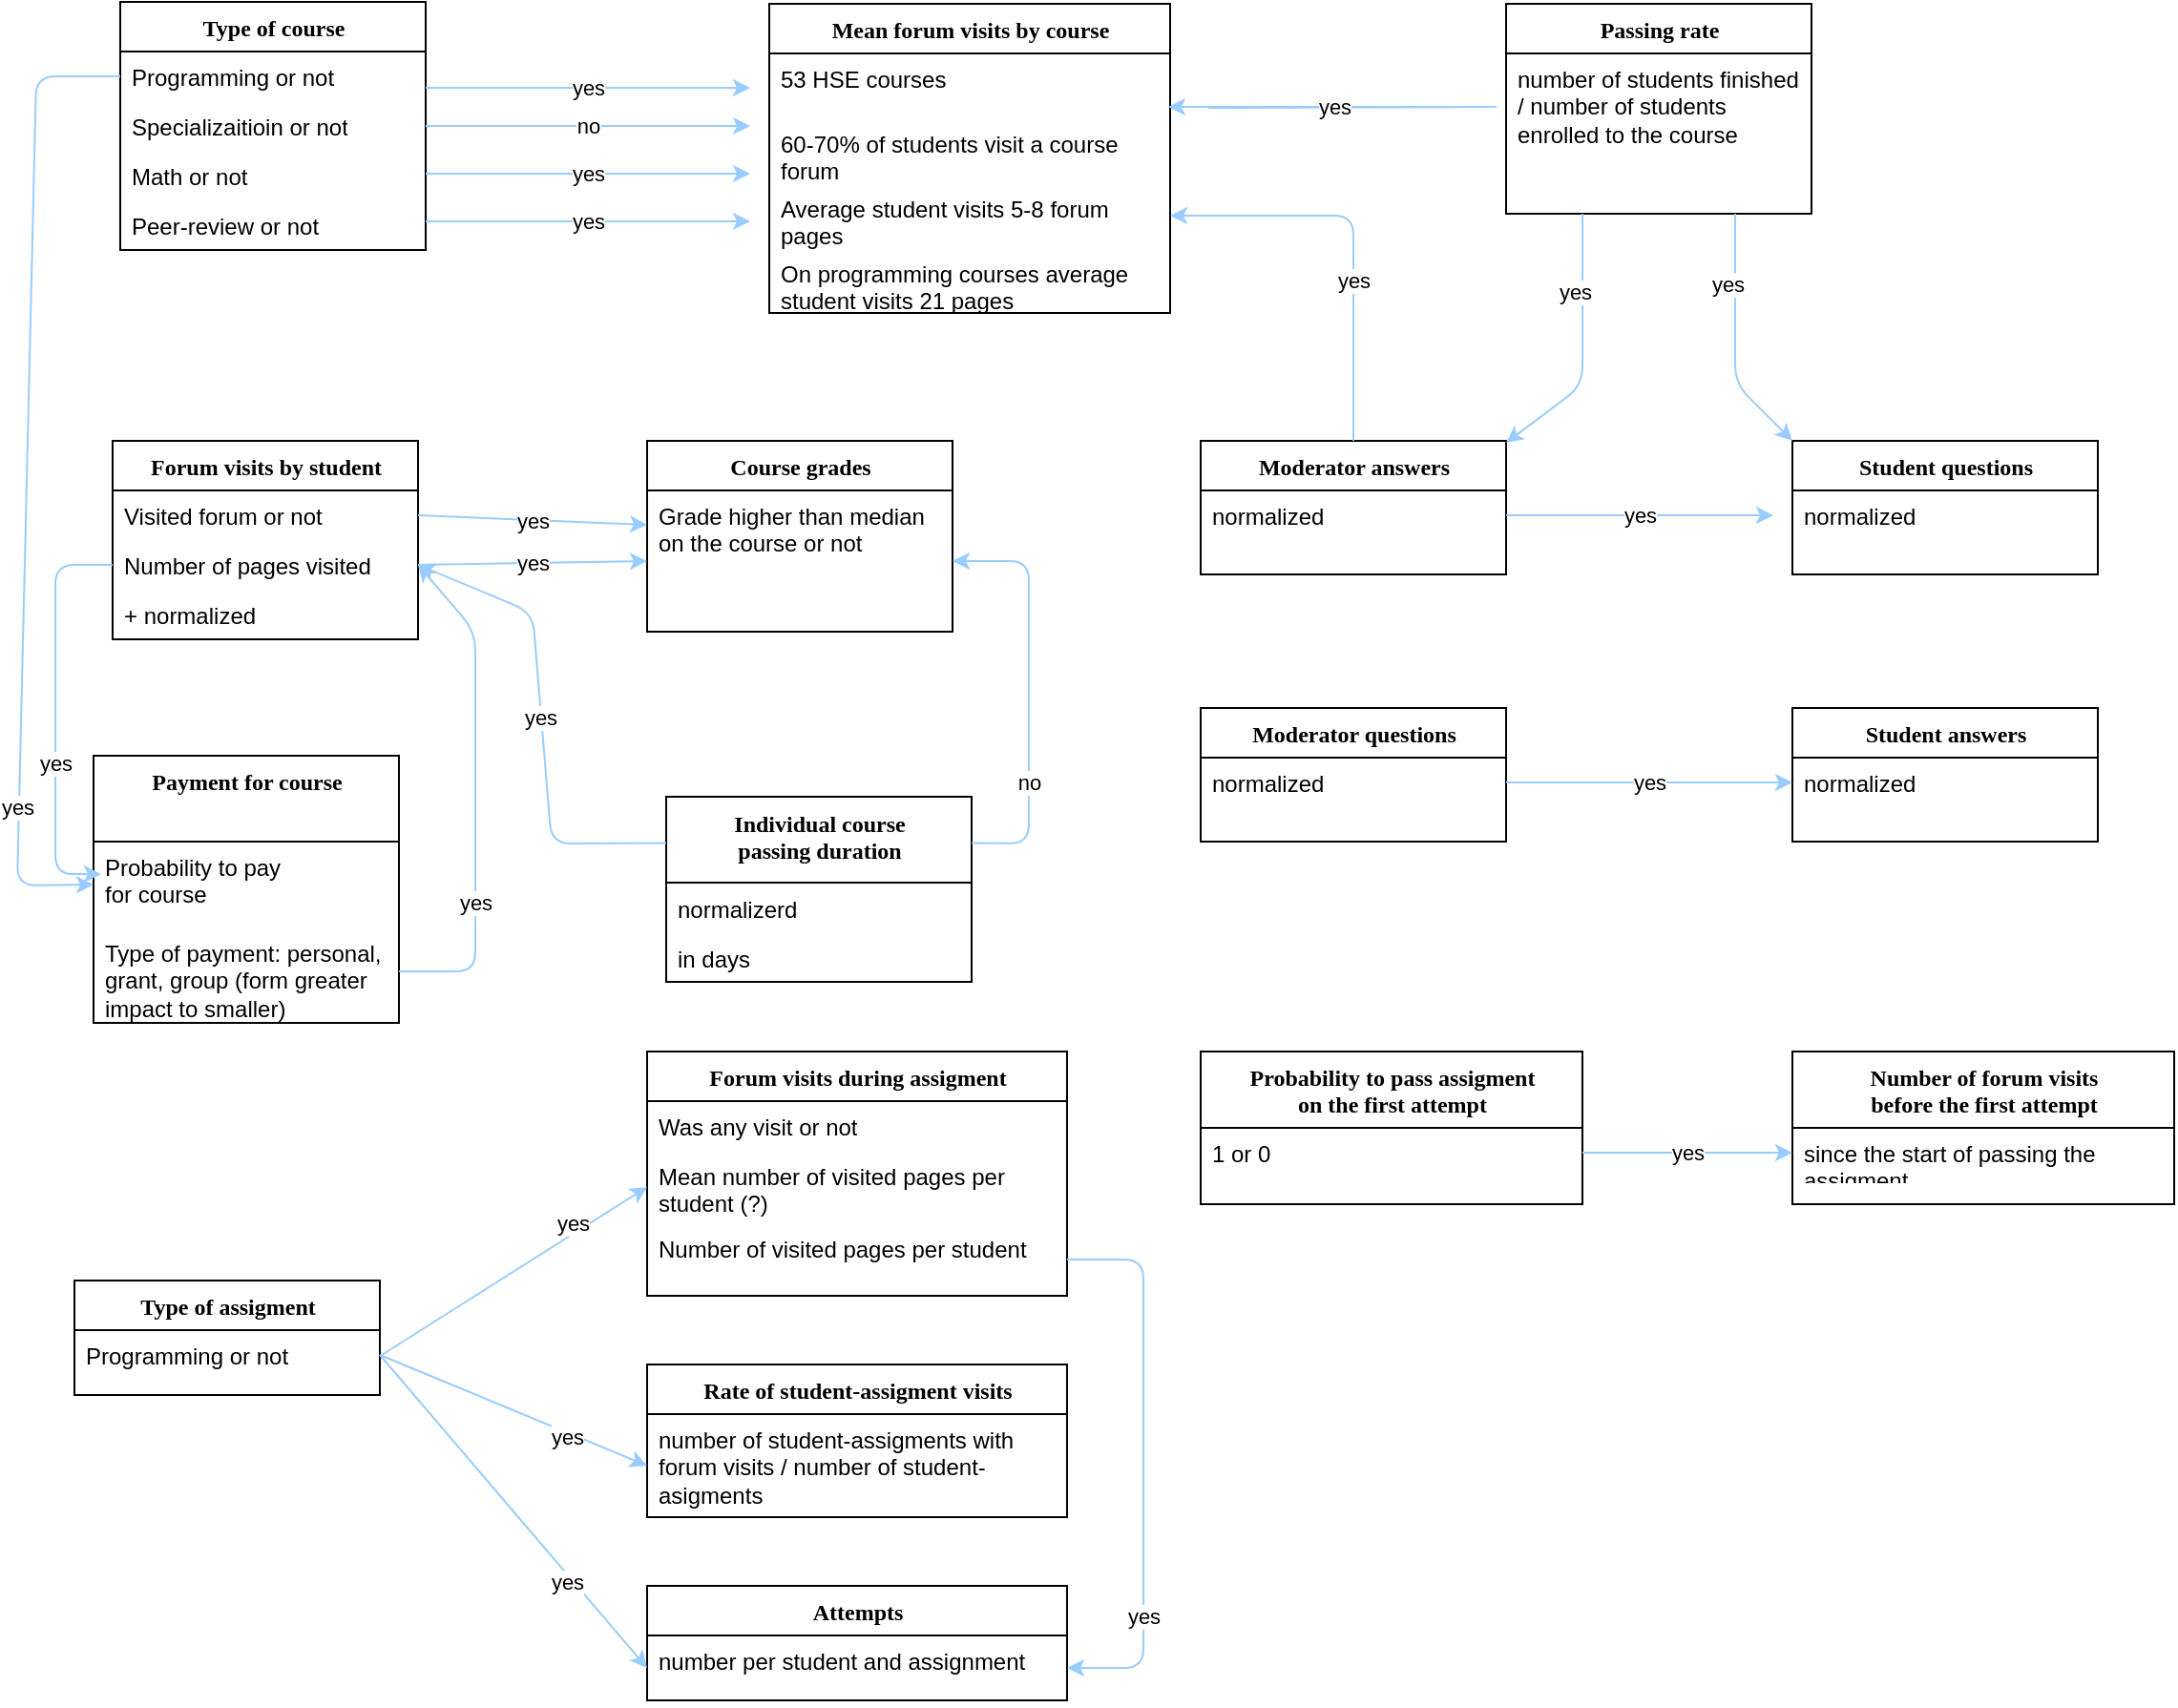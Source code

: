 <mxfile version="14.2.4" type="github">
  <diagram name="Page-1" id="9f46799a-70d6-7492-0946-bef42562c5a5">
    <mxGraphModel dx="1436" dy="722" grid="1" gridSize="10" guides="1" tooltips="1" connect="1" arrows="1" fold="1" page="1" pageScale="1" pageWidth="1100" pageHeight="850" background="#ffffff" math="0" shadow="0">
      <root>
        <mxCell id="0" />
        <mxCell id="1" parent="0" />
        <mxCell id="78961159f06e98e8-17" value="Type of course" style="swimlane;html=1;fontStyle=1;align=center;verticalAlign=top;childLayout=stackLayout;horizontal=1;startSize=26;horizontalStack=0;resizeParent=1;resizeLast=0;collapsible=1;marginBottom=0;swimlaneFillColor=#ffffff;rounded=0;shadow=0;comic=0;labelBackgroundColor=none;strokeWidth=1;fillColor=none;fontFamily=Verdana;fontSize=12" parent="1" vertex="1">
          <mxGeometry x="64" y="30" width="160" height="130" as="geometry" />
        </mxCell>
        <mxCell id="78961159f06e98e8-21" value="Programming or not" style="text;html=1;strokeColor=none;fillColor=none;align=left;verticalAlign=top;spacingLeft=4;spacingRight=4;whiteSpace=wrap;overflow=hidden;rotatable=0;points=[[0,0.5],[1,0.5]];portConstraint=eastwest;" parent="78961159f06e98e8-17" vertex="1">
          <mxGeometry y="26" width="160" height="26" as="geometry" />
        </mxCell>
        <mxCell id="78961159f06e98e8-23" value="Specializaitioin or not" style="text;html=1;strokeColor=none;fillColor=none;align=left;verticalAlign=top;spacingLeft=4;spacingRight=4;whiteSpace=wrap;overflow=hidden;rotatable=0;points=[[0,0.5],[1,0.5]];portConstraint=eastwest;" parent="78961159f06e98e8-17" vertex="1">
          <mxGeometry y="52" width="160" height="26" as="geometry" />
        </mxCell>
        <mxCell id="aLycQv6dGpjv4xVjG4Al-23" value="Math or not" style="text;html=1;strokeColor=none;fillColor=none;align=left;verticalAlign=top;spacingLeft=4;spacingRight=4;whiteSpace=wrap;overflow=hidden;rotatable=0;points=[[0,0.5],[1,0.5]];portConstraint=eastwest;" parent="78961159f06e98e8-17" vertex="1">
          <mxGeometry y="78" width="160" height="26" as="geometry" />
        </mxCell>
        <mxCell id="aLycQv6dGpjv4xVjG4Al-24" value="Peer-review or not" style="text;html=1;strokeColor=none;fillColor=none;align=left;verticalAlign=top;spacingLeft=4;spacingRight=4;whiteSpace=wrap;overflow=hidden;rotatable=0;points=[[0,0.5],[1,0.5]];portConstraint=eastwest;" parent="78961159f06e98e8-17" vertex="1">
          <mxGeometry y="104" width="160" height="26" as="geometry" />
        </mxCell>
        <mxCell id="78961159f06e98e8-30" value="Mean forum visits by course" style="swimlane;html=1;fontStyle=1;align=center;verticalAlign=top;childLayout=stackLayout;horizontal=1;startSize=26;horizontalStack=0;resizeParent=1;resizeLast=0;collapsible=1;marginBottom=0;swimlaneFillColor=#ffffff;rounded=0;shadow=0;comic=0;labelBackgroundColor=none;strokeWidth=1;fillColor=none;fontFamily=Verdana;fontSize=12" parent="1" vertex="1">
          <mxGeometry x="404" y="31" width="210" height="162" as="geometry" />
        </mxCell>
        <mxCell id="78961159f06e98e8-42" value="53 HSE courses" style="text;html=1;strokeColor=none;fillColor=none;align=left;verticalAlign=top;spacingLeft=4;spacingRight=4;whiteSpace=wrap;overflow=hidden;rotatable=0;points=[[0,0.5],[1,0.5]];portConstraint=eastwest;" parent="78961159f06e98e8-30" vertex="1">
          <mxGeometry y="26" width="210" height="34" as="geometry" />
        </mxCell>
        <mxCell id="aLycQv6dGpjv4xVjG4Al-15" value="60-70% of students visit a course forum" style="text;html=1;strokeColor=none;fillColor=none;align=left;verticalAlign=top;spacingLeft=4;spacingRight=4;whiteSpace=wrap;overflow=hidden;rotatable=0;points=[[0,0.5],[1,0.5]];portConstraint=eastwest;" parent="78961159f06e98e8-30" vertex="1">
          <mxGeometry y="60" width="210" height="34" as="geometry" />
        </mxCell>
        <mxCell id="aLycQv6dGpjv4xVjG4Al-16" value="Average student visits 5-8 forum pages" style="text;html=1;strokeColor=none;fillColor=none;align=left;verticalAlign=top;spacingLeft=4;spacingRight=4;whiteSpace=wrap;overflow=hidden;rotatable=0;points=[[0,0.5],[1,0.5]];portConstraint=eastwest;" parent="78961159f06e98e8-30" vertex="1">
          <mxGeometry y="94" width="210" height="34" as="geometry" />
        </mxCell>
        <mxCell id="aLycQv6dGpjv4xVjG4Al-17" value="On programming courses average student visits 21 pages" style="text;html=1;strokeColor=none;fillColor=none;align=left;verticalAlign=top;spacingLeft=4;spacingRight=4;whiteSpace=wrap;overflow=hidden;rotatable=0;points=[[0,0.5],[1,0.5]];portConstraint=eastwest;" parent="78961159f06e98e8-30" vertex="1">
          <mxGeometry y="128" width="210" height="34" as="geometry" />
        </mxCell>
        <mxCell id="78961159f06e98e8-43" value="Passing rate" style="swimlane;html=1;fontStyle=1;align=center;verticalAlign=top;childLayout=stackLayout;horizontal=1;startSize=26;horizontalStack=0;resizeParent=1;resizeLast=0;collapsible=1;marginBottom=0;swimlaneFillColor=#ffffff;rounded=0;shadow=0;comic=0;labelBackgroundColor=none;strokeWidth=1;fillColor=none;fontFamily=Verdana;fontSize=12" parent="1" vertex="1">
          <mxGeometry x="790" y="31" width="160" height="110" as="geometry" />
        </mxCell>
        <mxCell id="78961159f06e98e8-44" value="number of students finished / number of students enrolled to the course" style="text;html=1;strokeColor=none;fillColor=none;align=left;verticalAlign=top;spacingLeft=4;spacingRight=4;whiteSpace=wrap;overflow=hidden;rotatable=0;points=[[0,0.5],[1,0.5]];portConstraint=eastwest;" parent="78961159f06e98e8-43" vertex="1">
          <mxGeometry y="26" width="160" height="54" as="geometry" />
        </mxCell>
        <mxCell id="78961159f06e98e8-56" value="Forum visits by student" style="swimlane;html=1;fontStyle=1;align=center;verticalAlign=top;childLayout=stackLayout;horizontal=1;startSize=26;horizontalStack=0;resizeParent=1;resizeLast=0;collapsible=1;marginBottom=0;swimlaneFillColor=#ffffff;rounded=0;shadow=0;comic=0;labelBackgroundColor=none;strokeWidth=1;fillColor=none;fontFamily=Verdana;fontSize=12" parent="1" vertex="1">
          <mxGeometry x="60" y="260" width="160" height="104" as="geometry" />
        </mxCell>
        <mxCell id="78961159f06e98e8-57" value="Visited forum or not" style="text;html=1;strokeColor=none;fillColor=none;align=left;verticalAlign=top;spacingLeft=4;spacingRight=4;whiteSpace=wrap;overflow=hidden;rotatable=0;points=[[0,0.5],[1,0.5]];portConstraint=eastwest;" parent="78961159f06e98e8-56" vertex="1">
          <mxGeometry y="26" width="160" height="26" as="geometry" />
        </mxCell>
        <mxCell id="78961159f06e98e8-58" value="Number of pages visited" style="text;html=1;strokeColor=none;fillColor=none;align=left;verticalAlign=top;spacingLeft=4;spacingRight=4;whiteSpace=wrap;overflow=hidden;rotatable=0;points=[[0,0.5],[1,0.5]];portConstraint=eastwest;" parent="78961159f06e98e8-56" vertex="1">
          <mxGeometry y="52" width="160" height="26" as="geometry" />
        </mxCell>
        <mxCell id="UFu44BDGkwiWeATgF32q-23" value="+ normalized" style="text;html=1;strokeColor=none;fillColor=none;align=left;verticalAlign=top;spacingLeft=4;spacingRight=4;whiteSpace=wrap;overflow=hidden;rotatable=0;points=[[0,0.5],[1,0.5]];portConstraint=eastwest;" vertex="1" parent="78961159f06e98e8-56">
          <mxGeometry y="78" width="160" height="26" as="geometry" />
        </mxCell>
        <mxCell id="78961159f06e98e8-69" value="Course grades" style="swimlane;html=1;fontStyle=1;align=center;verticalAlign=top;childLayout=stackLayout;horizontal=1;startSize=26;horizontalStack=0;resizeParent=1;resizeLast=0;collapsible=1;marginBottom=0;swimlaneFillColor=#ffffff;rounded=0;shadow=0;comic=0;labelBackgroundColor=none;strokeWidth=1;fillColor=none;fontFamily=Verdana;fontSize=12;direction=east;" parent="1" vertex="1">
          <mxGeometry x="340" y="260" width="160" height="100" as="geometry" />
        </mxCell>
        <mxCell id="78961159f06e98e8-71" value="Grade higher than median on the course or not" style="text;html=1;strokeColor=none;fillColor=none;align=left;verticalAlign=top;spacingLeft=4;spacingRight=4;whiteSpace=wrap;overflow=hidden;rotatable=0;points=[[0,0.5],[1,0.5]];portConstraint=eastwest;" parent="78961159f06e98e8-69" vertex="1">
          <mxGeometry y="26" width="160" height="74" as="geometry" />
        </mxCell>
        <mxCell id="78961159f06e98e8-82" value="&lt;div&gt;Number of forum visits &lt;br&gt;&lt;/div&gt;&lt;div&gt;before the first attempt&lt;br&gt;&lt;/div&gt;" style="swimlane;html=1;fontStyle=1;align=center;verticalAlign=top;childLayout=stackLayout;horizontal=1;startSize=40;horizontalStack=0;resizeParent=1;resizeLast=0;collapsible=1;marginBottom=0;swimlaneFillColor=#ffffff;rounded=0;shadow=0;comic=0;labelBackgroundColor=none;strokeWidth=1;fillColor=none;fontFamily=Verdana;fontSize=12" parent="1" vertex="1">
          <mxGeometry x="940" y="580" width="200" height="80" as="geometry" />
        </mxCell>
        <mxCell id="78961159f06e98e8-89" value="since the start of passing the assigment" style="text;html=1;strokeColor=none;fillColor=none;align=left;verticalAlign=top;spacingLeft=4;spacingRight=4;whiteSpace=wrap;overflow=hidden;rotatable=0;points=[[0,0.5],[1,0.5]];portConstraint=eastwest;" parent="78961159f06e98e8-82" vertex="1">
          <mxGeometry y="40" width="200" height="26" as="geometry" />
        </mxCell>
        <mxCell id="78961159f06e98e8-95" value="Moderator questions" style="swimlane;html=1;fontStyle=1;align=center;verticalAlign=top;childLayout=stackLayout;horizontal=1;startSize=26;horizontalStack=0;resizeParent=1;resizeLast=0;collapsible=1;marginBottom=0;swimlaneFillColor=#ffffff;rounded=0;shadow=0;comic=0;labelBackgroundColor=none;strokeWidth=1;fillColor=none;fontFamily=Verdana;fontSize=12" parent="1" vertex="1">
          <mxGeometry x="630" y="400" width="160" height="70" as="geometry" />
        </mxCell>
        <mxCell id="78961159f06e98e8-96" value="normalized" style="text;html=1;strokeColor=none;fillColor=none;align=left;verticalAlign=top;spacingLeft=4;spacingRight=4;whiteSpace=wrap;overflow=hidden;rotatable=0;points=[[0,0.5],[1,0.5]];portConstraint=eastwest;" parent="78961159f06e98e8-95" vertex="1">
          <mxGeometry y="26" width="160" height="26" as="geometry" />
        </mxCell>
        <mxCell id="78961159f06e98e8-108" value="Moderator answers" style="swimlane;html=1;fontStyle=1;align=center;verticalAlign=top;childLayout=stackLayout;horizontal=1;startSize=26;horizontalStack=0;resizeParent=1;resizeLast=0;collapsible=1;marginBottom=0;swimlaneFillColor=#ffffff;rounded=0;shadow=0;comic=0;labelBackgroundColor=none;strokeWidth=1;fillColor=none;fontFamily=Verdana;fontSize=12" parent="1" vertex="1">
          <mxGeometry x="630" y="260" width="160" height="70" as="geometry" />
        </mxCell>
        <mxCell id="78961159f06e98e8-109" value="normalized" style="text;html=1;strokeColor=none;fillColor=none;align=left;verticalAlign=top;spacingLeft=4;spacingRight=4;whiteSpace=wrap;overflow=hidden;rotatable=0;points=[[0,0.5],[1,0.5]];portConstraint=eastwest;" parent="78961159f06e98e8-108" vertex="1">
          <mxGeometry y="26" width="160" height="26" as="geometry" />
        </mxCell>
        <mxCell id="aLycQv6dGpjv4xVjG4Al-8" value="" style="endArrow=classic;html=1;strokeColor=#99CCFF;fillColor=#E6D0DE;" parent="1" edge="1">
          <mxGeometry relative="1" as="geometry">
            <mxPoint x="224" y="75" as="sourcePoint" />
            <mxPoint x="394" y="75" as="targetPoint" />
            <Array as="points">
              <mxPoint x="314" y="75" />
            </Array>
          </mxGeometry>
        </mxCell>
        <mxCell id="aLycQv6dGpjv4xVjG4Al-9" value="yes" style="edgeLabel;resizable=0;html=1;align=center;verticalAlign=middle;" parent="aLycQv6dGpjv4xVjG4Al-8" connectable="0" vertex="1">
          <mxGeometry relative="1" as="geometry" />
        </mxCell>
        <mxCell id="aLycQv6dGpjv4xVjG4Al-11" value="" style="endArrow=classic;html=1;strokeColor=#99CCFF;fillColor=#E6D0DE;" parent="1" edge="1">
          <mxGeometry relative="1" as="geometry">
            <mxPoint x="224" y="95" as="sourcePoint" />
            <mxPoint x="394" y="95" as="targetPoint" />
            <Array as="points">
              <mxPoint x="314" y="95" />
            </Array>
          </mxGeometry>
        </mxCell>
        <mxCell id="aLycQv6dGpjv4xVjG4Al-12" value="no" style="edgeLabel;resizable=0;html=1;align=center;verticalAlign=middle;" parent="aLycQv6dGpjv4xVjG4Al-11" connectable="0" vertex="1">
          <mxGeometry relative="1" as="geometry" />
        </mxCell>
        <mxCell id="aLycQv6dGpjv4xVjG4Al-19" value="" style="endArrow=classic;html=1;strokeColor=#99CCFF;fillColor=#E6D0DE;exitX=1;exitY=0.5;exitDx=0;exitDy=0;entryX=0;entryY=0.5;entryDx=0;entryDy=0;" parent="1" edge="1" target="78961159f06e98e8-71" source="78961159f06e98e8-58">
          <mxGeometry relative="1" as="geometry">
            <mxPoint x="230" y="330" as="sourcePoint" />
            <mxPoint x="330" y="330" as="targetPoint" />
            <Array as="points" />
          </mxGeometry>
        </mxCell>
        <mxCell id="aLycQv6dGpjv4xVjG4Al-20" value="yes" style="edgeLabel;resizable=0;html=1;align=center;verticalAlign=middle;" parent="aLycQv6dGpjv4xVjG4Al-19" connectable="0" vertex="1">
          <mxGeometry relative="1" as="geometry" />
        </mxCell>
        <mxCell id="aLycQv6dGpjv4xVjG4Al-21" value="" style="endArrow=classic;html=1;strokeColor=#99CCFF;fillColor=#E6D0DE;exitX=1;exitY=0.5;exitDx=0;exitDy=0;entryX=0;entryY=0.243;entryDx=0;entryDy=0;entryPerimeter=0;" parent="1" edge="1" target="78961159f06e98e8-71" source="78961159f06e98e8-57">
          <mxGeometry relative="1" as="geometry">
            <mxPoint x="230" y="303.5" as="sourcePoint" />
            <mxPoint x="330" y="304" as="targetPoint" />
            <Array as="points" />
          </mxGeometry>
        </mxCell>
        <mxCell id="aLycQv6dGpjv4xVjG4Al-22" value="yes" style="edgeLabel;resizable=0;html=1;align=center;verticalAlign=middle;" parent="aLycQv6dGpjv4xVjG4Al-21" connectable="0" vertex="1">
          <mxGeometry relative="1" as="geometry" />
        </mxCell>
        <mxCell id="aLycQv6dGpjv4xVjG4Al-25" value="" style="endArrow=classic;html=1;strokeColor=#99CCFF;fillColor=#E6D0DE;" parent="1" edge="1">
          <mxGeometry relative="1" as="geometry">
            <mxPoint x="224" y="120" as="sourcePoint" />
            <mxPoint x="394" y="120" as="targetPoint" />
            <Array as="points">
              <mxPoint x="314" y="120" />
            </Array>
          </mxGeometry>
        </mxCell>
        <mxCell id="aLycQv6dGpjv4xVjG4Al-26" value="yes" style="edgeLabel;resizable=0;html=1;align=center;verticalAlign=middle;" parent="aLycQv6dGpjv4xVjG4Al-25" connectable="0" vertex="1">
          <mxGeometry relative="1" as="geometry" />
        </mxCell>
        <mxCell id="aLycQv6dGpjv4xVjG4Al-27" value="" style="endArrow=classic;html=1;strokeColor=#99CCFF;fillColor=#E6D0DE;" parent="1" edge="1">
          <mxGeometry relative="1" as="geometry">
            <mxPoint x="224" y="145" as="sourcePoint" />
            <mxPoint x="394" y="145" as="targetPoint" />
            <Array as="points">
              <mxPoint x="314" y="145" />
            </Array>
          </mxGeometry>
        </mxCell>
        <mxCell id="aLycQv6dGpjv4xVjG4Al-28" value="yes" style="edgeLabel;resizable=0;html=1;align=center;verticalAlign=middle;" parent="aLycQv6dGpjv4xVjG4Al-27" connectable="0" vertex="1">
          <mxGeometry relative="1" as="geometry" />
        </mxCell>
        <mxCell id="UFu44BDGkwiWeATgF32q-1" value="" style="endArrow=classic;html=1;strokeColor=#99CCFF;fillColor=#E6D0DE;entryX=0.995;entryY=0.824;entryDx=0;entryDy=0;entryPerimeter=0;" edge="1" parent="1" target="78961159f06e98e8-42">
          <mxGeometry relative="1" as="geometry">
            <mxPoint x="634" y="85.5" as="sourcePoint" />
            <mxPoint x="634" y="86" as="targetPoint" />
            <Array as="points">
              <mxPoint x="790" y="85" />
            </Array>
          </mxGeometry>
        </mxCell>
        <mxCell id="UFu44BDGkwiWeATgF32q-2" value="yes" style="edgeLabel;resizable=0;html=1;align=center;verticalAlign=middle;" connectable="0" vertex="1" parent="UFu44BDGkwiWeATgF32q-1">
          <mxGeometry relative="1" as="geometry">
            <mxPoint x="-80" as="offset" />
          </mxGeometry>
        </mxCell>
        <mxCell id="UFu44BDGkwiWeATgF32q-4" value="Student answers" style="swimlane;html=1;fontStyle=1;align=center;verticalAlign=top;childLayout=stackLayout;horizontal=1;startSize=26;horizontalStack=0;resizeParent=1;resizeLast=0;collapsible=1;marginBottom=0;swimlaneFillColor=#ffffff;rounded=0;shadow=0;comic=0;labelBackgroundColor=none;strokeWidth=1;fillColor=none;fontFamily=Verdana;fontSize=12" vertex="1" parent="1">
          <mxGeometry x="940" y="400" width="160" height="70" as="geometry" />
        </mxCell>
        <mxCell id="UFu44BDGkwiWeATgF32q-5" value="normalized" style="text;html=1;strokeColor=none;fillColor=none;align=left;verticalAlign=top;spacingLeft=4;spacingRight=4;whiteSpace=wrap;overflow=hidden;rotatable=0;points=[[0,0.5],[1,0.5]];portConstraint=eastwest;" vertex="1" parent="UFu44BDGkwiWeATgF32q-4">
          <mxGeometry y="26" width="160" height="26" as="geometry" />
        </mxCell>
        <mxCell id="UFu44BDGkwiWeATgF32q-6" value="Student questions" style="swimlane;html=1;fontStyle=1;align=center;verticalAlign=top;childLayout=stackLayout;horizontal=1;startSize=26;horizontalStack=0;resizeParent=1;resizeLast=0;collapsible=1;marginBottom=0;swimlaneFillColor=#ffffff;rounded=0;shadow=0;comic=0;labelBackgroundColor=none;strokeWidth=1;fillColor=none;fontFamily=Verdana;fontSize=12" vertex="1" parent="1">
          <mxGeometry x="940" y="260" width="160" height="70" as="geometry" />
        </mxCell>
        <mxCell id="UFu44BDGkwiWeATgF32q-7" value="normalized" style="text;html=1;strokeColor=none;fillColor=none;align=left;verticalAlign=top;spacingLeft=4;spacingRight=4;whiteSpace=wrap;overflow=hidden;rotatable=0;points=[[0,0.5],[1,0.5]];portConstraint=eastwest;" vertex="1" parent="UFu44BDGkwiWeATgF32q-6">
          <mxGeometry y="26" width="160" height="26" as="geometry" />
        </mxCell>
        <mxCell id="UFu44BDGkwiWeATgF32q-9" value="" style="endArrow=classic;html=1;strokeColor=#99CCFF;fillColor=#E6D0DE;exitX=0.5;exitY=0;exitDx=0;exitDy=0;entryX=1;entryY=0.5;entryDx=0;entryDy=0;" edge="1" parent="1" source="78961159f06e98e8-108" target="aLycQv6dGpjv4xVjG4Al-16">
          <mxGeometry relative="1" as="geometry">
            <mxPoint x="680" y="120" as="sourcePoint" />
            <mxPoint x="630" y="140" as="targetPoint" />
            <Array as="points">
              <mxPoint x="710" y="142" />
            </Array>
          </mxGeometry>
        </mxCell>
        <mxCell id="UFu44BDGkwiWeATgF32q-10" value="yes" style="edgeLabel;resizable=0;html=1;align=center;verticalAlign=middle;" connectable="0" vertex="1" parent="UFu44BDGkwiWeATgF32q-9">
          <mxGeometry relative="1" as="geometry">
            <mxPoint y="23" as="offset" />
          </mxGeometry>
        </mxCell>
        <mxCell id="UFu44BDGkwiWeATgF32q-15" value="" style="endArrow=classic;html=1;strokeColor=#99CCFF;fillColor=#E6D0DE;exitX=1;exitY=0.5;exitDx=0;exitDy=0;" edge="1" parent="1" source="78961159f06e98e8-109">
          <mxGeometry relative="1" as="geometry">
            <mxPoint x="800" y="303.5" as="sourcePoint" />
            <mxPoint x="930" y="299" as="targetPoint" />
            <Array as="points" />
          </mxGeometry>
        </mxCell>
        <mxCell id="UFu44BDGkwiWeATgF32q-16" value="yes" style="edgeLabel;resizable=0;html=1;align=center;verticalAlign=middle;" connectable="0" vertex="1" parent="UFu44BDGkwiWeATgF32q-15">
          <mxGeometry relative="1" as="geometry" />
        </mxCell>
        <mxCell id="UFu44BDGkwiWeATgF32q-17" value="" style="endArrow=classic;html=1;strokeColor=#99CCFF;fillColor=#E6D0DE;exitX=1;exitY=0.5;exitDx=0;exitDy=0;entryX=0;entryY=0.5;entryDx=0;entryDy=0;" edge="1" parent="1" source="78961159f06e98e8-96" target="UFu44BDGkwiWeATgF32q-5">
          <mxGeometry relative="1" as="geometry">
            <mxPoint x="800" y="440" as="sourcePoint" />
            <mxPoint x="930" y="440" as="targetPoint" />
            <Array as="points" />
          </mxGeometry>
        </mxCell>
        <mxCell id="UFu44BDGkwiWeATgF32q-18" value="yes" style="edgeLabel;resizable=0;html=1;align=center;verticalAlign=middle;" connectable="0" vertex="1" parent="UFu44BDGkwiWeATgF32q-17">
          <mxGeometry relative="1" as="geometry" />
        </mxCell>
        <mxCell id="UFu44BDGkwiWeATgF32q-19" value="" style="endArrow=classic;html=1;strokeColor=#99CCFF;fillColor=#E6D0DE;exitX=0.25;exitY=1;exitDx=0;exitDy=0;" edge="1" parent="1" source="78961159f06e98e8-43">
          <mxGeometry relative="1" as="geometry">
            <mxPoint x="854.62" y="141" as="sourcePoint" />
            <mxPoint x="790.005" y="261" as="targetPoint" />
            <Array as="points">
              <mxPoint x="830" y="231" />
            </Array>
          </mxGeometry>
        </mxCell>
        <mxCell id="UFu44BDGkwiWeATgF32q-20" value="yes" style="edgeLabel;resizable=0;html=1;align=center;verticalAlign=middle;" connectable="0" vertex="1" parent="UFu44BDGkwiWeATgF32q-19">
          <mxGeometry relative="1" as="geometry">
            <mxPoint x="-4.62" y="-29" as="offset" />
          </mxGeometry>
        </mxCell>
        <mxCell id="UFu44BDGkwiWeATgF32q-21" value="" style="endArrow=classic;html=1;strokeColor=#99CCFF;fillColor=#E6D0DE;entryX=0;entryY=0;entryDx=0;entryDy=0;exitX=0.75;exitY=1;exitDx=0;exitDy=0;" edge="1" parent="1" source="78961159f06e98e8-43" target="UFu44BDGkwiWeATgF32q-6">
          <mxGeometry relative="1" as="geometry">
            <mxPoint x="905" y="190" as="sourcePoint" />
            <mxPoint x="840.005" y="261" as="targetPoint" />
            <Array as="points">
              <mxPoint x="910" y="230" />
            </Array>
          </mxGeometry>
        </mxCell>
        <mxCell id="UFu44BDGkwiWeATgF32q-22" value="yes" style="edgeLabel;resizable=0;html=1;align=center;verticalAlign=middle;" connectable="0" vertex="1" parent="UFu44BDGkwiWeATgF32q-21">
          <mxGeometry relative="1" as="geometry">
            <mxPoint x="-4.62" y="-29" as="offset" />
          </mxGeometry>
        </mxCell>
        <mxCell id="UFu44BDGkwiWeATgF32q-24" value="&lt;div&gt;Individual course &lt;br&gt;&lt;/div&gt;&lt;div&gt;passing duration&lt;/div&gt;" style="swimlane;html=1;fontStyle=1;align=center;verticalAlign=top;childLayout=stackLayout;horizontal=1;startSize=45;horizontalStack=0;resizeParent=1;resizeLast=0;collapsible=1;marginBottom=0;swimlaneFillColor=#ffffff;rounded=0;shadow=0;comic=0;labelBackgroundColor=none;strokeWidth=1;fillColor=none;fontFamily=Verdana;fontSize=12" vertex="1" parent="1">
          <mxGeometry x="350" y="446.5" width="160" height="97" as="geometry" />
        </mxCell>
        <mxCell id="UFu44BDGkwiWeATgF32q-25" value="normalizerd" style="text;html=1;strokeColor=none;fillColor=none;align=left;verticalAlign=top;spacingLeft=4;spacingRight=4;whiteSpace=wrap;overflow=hidden;rotatable=0;points=[[0,0.5],[1,0.5]];portConstraint=eastwest;" vertex="1" parent="UFu44BDGkwiWeATgF32q-24">
          <mxGeometry y="45" width="160" height="26" as="geometry" />
        </mxCell>
        <mxCell id="UFu44BDGkwiWeATgF32q-26" value="in days" style="text;html=1;strokeColor=none;fillColor=none;align=left;verticalAlign=top;spacingLeft=4;spacingRight=4;whiteSpace=wrap;overflow=hidden;rotatable=0;points=[[0,0.5],[1,0.5]];portConstraint=eastwest;" vertex="1" parent="UFu44BDGkwiWeATgF32q-24">
          <mxGeometry y="71" width="160" height="26" as="geometry" />
        </mxCell>
        <mxCell id="UFu44BDGkwiWeATgF32q-28" value="" style="endArrow=classic;html=1;strokeColor=#99CCFF;fillColor=#E6D0DE;exitX=0;exitY=0.25;exitDx=0;exitDy=0;entryX=1;entryY=0.5;entryDx=0;entryDy=0;" edge="1" parent="1" source="UFu44BDGkwiWeATgF32q-24" target="78961159f06e98e8-58">
          <mxGeometry relative="1" as="geometry">
            <mxPoint x="60" y="458" as="sourcePoint" />
            <mxPoint x="280" y="350" as="targetPoint" />
            <Array as="points">
              <mxPoint x="290" y="471" />
              <mxPoint x="280" y="350" />
            </Array>
          </mxGeometry>
        </mxCell>
        <mxCell id="UFu44BDGkwiWeATgF32q-29" value="yes" style="edgeLabel;resizable=0;html=1;align=center;verticalAlign=middle;" connectable="0" vertex="1" parent="UFu44BDGkwiWeATgF32q-28">
          <mxGeometry relative="1" as="geometry">
            <mxPoint x="-1.0" y="-3" as="offset" />
          </mxGeometry>
        </mxCell>
        <mxCell id="UFu44BDGkwiWeATgF32q-31" value="" style="endArrow=classic;html=1;strokeColor=#99CCFF;fillColor=#E6D0DE;exitX=1;exitY=0.25;exitDx=0;exitDy=0;entryX=1;entryY=0.5;entryDx=0;entryDy=0;" edge="1" parent="1" source="UFu44BDGkwiWeATgF32q-24" target="78961159f06e98e8-71">
          <mxGeometry relative="1" as="geometry">
            <mxPoint x="340" y="475" as="sourcePoint" />
            <mxPoint x="340" y="375" as="targetPoint" />
            <Array as="points">
              <mxPoint x="540" y="471" />
              <mxPoint x="540" y="323" />
            </Array>
          </mxGeometry>
        </mxCell>
        <mxCell id="UFu44BDGkwiWeATgF32q-32" value="no" style="edgeLabel;resizable=0;html=1;align=center;verticalAlign=middle;" connectable="0" vertex="1" parent="UFu44BDGkwiWeATgF32q-31">
          <mxGeometry relative="1" as="geometry">
            <mxPoint y="47" as="offset" />
          </mxGeometry>
        </mxCell>
        <mxCell id="UFu44BDGkwiWeATgF32q-33" value="Type of assigment" style="swimlane;html=1;fontStyle=1;align=center;verticalAlign=top;childLayout=stackLayout;horizontal=1;startSize=26;horizontalStack=0;resizeParent=1;resizeLast=0;collapsible=1;marginBottom=0;swimlaneFillColor=#ffffff;rounded=0;shadow=0;comic=0;labelBackgroundColor=none;strokeWidth=1;fillColor=none;fontFamily=Verdana;fontSize=12" vertex="1" parent="1">
          <mxGeometry x="40" y="700" width="160" height="60" as="geometry" />
        </mxCell>
        <mxCell id="UFu44BDGkwiWeATgF32q-34" value="Programming or not" style="text;html=1;strokeColor=none;fillColor=none;align=left;verticalAlign=top;spacingLeft=4;spacingRight=4;whiteSpace=wrap;overflow=hidden;rotatable=0;points=[[0,0.5],[1,0.5]];portConstraint=eastwest;" vertex="1" parent="UFu44BDGkwiWeATgF32q-33">
          <mxGeometry y="26" width="160" height="26" as="geometry" />
        </mxCell>
        <mxCell id="UFu44BDGkwiWeATgF32q-38" value="Forum visits during assigment" style="swimlane;html=1;fontStyle=1;align=center;verticalAlign=top;childLayout=stackLayout;horizontal=1;startSize=26;horizontalStack=0;resizeParent=1;resizeLast=0;collapsible=1;marginBottom=0;swimlaneFillColor=#ffffff;rounded=0;shadow=0;comic=0;labelBackgroundColor=none;strokeWidth=1;fillColor=none;fontFamily=Verdana;fontSize=12" vertex="1" parent="1">
          <mxGeometry x="340" y="580" width="220" height="128" as="geometry" />
        </mxCell>
        <mxCell id="UFu44BDGkwiWeATgF32q-39" value="Was any visit or not" style="text;html=1;strokeColor=none;fillColor=none;align=left;verticalAlign=top;spacingLeft=4;spacingRight=4;whiteSpace=wrap;overflow=hidden;rotatable=0;points=[[0,0.5],[1,0.5]];portConstraint=eastwest;" vertex="1" parent="UFu44BDGkwiWeATgF32q-38">
          <mxGeometry y="26" width="220" height="26" as="geometry" />
        </mxCell>
        <mxCell id="UFu44BDGkwiWeATgF32q-40" value="Mean number of visited pages per student (?)" style="text;html=1;strokeColor=none;fillColor=none;align=left;verticalAlign=top;spacingLeft=4;spacingRight=4;whiteSpace=wrap;overflow=hidden;rotatable=0;points=[[0,0.5],[1,0.5]];portConstraint=eastwest;" vertex="1" parent="UFu44BDGkwiWeATgF32q-38">
          <mxGeometry y="52" width="220" height="38" as="geometry" />
        </mxCell>
        <mxCell id="UFu44BDGkwiWeATgF32q-57" value="Number of visited pages per student " style="text;html=1;strokeColor=none;fillColor=none;align=left;verticalAlign=top;spacingLeft=4;spacingRight=4;whiteSpace=wrap;overflow=hidden;rotatable=0;points=[[0,0.5],[1,0.5]];portConstraint=eastwest;" vertex="1" parent="UFu44BDGkwiWeATgF32q-38">
          <mxGeometry y="90" width="220" height="38" as="geometry" />
        </mxCell>
        <mxCell id="UFu44BDGkwiWeATgF32q-42" value="" style="endArrow=classic;html=1;strokeColor=#99CCFF;fillColor=#E6D0DE;entryX=0;entryY=0.5;entryDx=0;entryDy=0;" edge="1" parent="1" target="UFu44BDGkwiWeATgF32q-40">
          <mxGeometry relative="1" as="geometry">
            <mxPoint x="201" y="739" as="sourcePoint" />
            <mxPoint x="300" y="500" as="targetPoint" />
            <Array as="points" />
          </mxGeometry>
        </mxCell>
        <mxCell id="UFu44BDGkwiWeATgF32q-43" value="yes" style="edgeLabel;resizable=0;html=1;align=center;verticalAlign=middle;" connectable="0" vertex="1" parent="UFu44BDGkwiWeATgF32q-42">
          <mxGeometry relative="1" as="geometry">
            <mxPoint x="29.72" y="-25.14" as="offset" />
          </mxGeometry>
        </mxCell>
        <mxCell id="UFu44BDGkwiWeATgF32q-44" value="Rate of student-assigment visits" style="swimlane;html=1;fontStyle=1;align=center;verticalAlign=top;childLayout=stackLayout;horizontal=1;startSize=26;horizontalStack=0;resizeParent=1;resizeLast=0;collapsible=1;marginBottom=0;swimlaneFillColor=#ffffff;rounded=0;shadow=0;comic=0;labelBackgroundColor=none;strokeWidth=1;fillColor=none;fontFamily=Verdana;fontSize=12" vertex="1" parent="1">
          <mxGeometry x="340" y="744" width="220" height="80" as="geometry" />
        </mxCell>
        <mxCell id="UFu44BDGkwiWeATgF32q-45" value="number of student-assigments with forum visits / number of student-asigments" style="text;html=1;strokeColor=none;fillColor=none;align=left;verticalAlign=top;spacingLeft=4;spacingRight=4;whiteSpace=wrap;overflow=hidden;rotatable=0;points=[[0,0.5],[1,0.5]];portConstraint=eastwest;" vertex="1" parent="UFu44BDGkwiWeATgF32q-44">
          <mxGeometry y="26" width="220" height="54" as="geometry" />
        </mxCell>
        <mxCell id="UFu44BDGkwiWeATgF32q-48" value="" style="endArrow=classic;html=1;strokeColor=#99CCFF;fillColor=#E6D0DE;entryX=0;entryY=0.5;entryDx=0;entryDy=0;exitX=1;exitY=0.5;exitDx=0;exitDy=0;" edge="1" parent="1" source="UFu44BDGkwiWeATgF32q-34" target="UFu44BDGkwiWeATgF32q-45">
          <mxGeometry relative="1" as="geometry">
            <mxPoint x="230.96" y="635.994" as="sourcePoint" />
            <mxPoint x="350" y="661" as="targetPoint" />
            <Array as="points" />
          </mxGeometry>
        </mxCell>
        <mxCell id="UFu44BDGkwiWeATgF32q-49" value="yes" style="edgeLabel;resizable=0;html=1;align=center;verticalAlign=middle;" connectable="0" vertex="1" parent="UFu44BDGkwiWeATgF32q-48">
          <mxGeometry relative="1" as="geometry">
            <mxPoint x="27.79" y="13.91" as="offset" />
          </mxGeometry>
        </mxCell>
        <mxCell id="UFu44BDGkwiWeATgF32q-50" value="Attempts" style="swimlane;html=1;fontStyle=1;align=center;verticalAlign=top;childLayout=stackLayout;horizontal=1;startSize=26;horizontalStack=0;resizeParent=1;resizeLast=0;collapsible=1;marginBottom=0;swimlaneFillColor=#ffffff;rounded=0;shadow=0;comic=0;labelBackgroundColor=none;strokeWidth=1;fillColor=none;fontFamily=Verdana;fontSize=12" vertex="1" parent="1">
          <mxGeometry x="340" y="860" width="220" height="60" as="geometry" />
        </mxCell>
        <mxCell id="UFu44BDGkwiWeATgF32q-51" value="number per student and assignment" style="text;html=1;strokeColor=none;fillColor=none;align=left;verticalAlign=top;spacingLeft=4;spacingRight=4;whiteSpace=wrap;overflow=hidden;rotatable=0;points=[[0,0.5],[1,0.5]];portConstraint=eastwest;" vertex="1" parent="UFu44BDGkwiWeATgF32q-50">
          <mxGeometry y="26" width="220" height="34" as="geometry" />
        </mxCell>
        <mxCell id="UFu44BDGkwiWeATgF32q-53" value="" style="endArrow=classic;html=1;strokeColor=#99CCFF;fillColor=#E6D0DE;entryX=0;entryY=0.5;entryDx=0;entryDy=0;exitX=1;exitY=0.5;exitDx=0;exitDy=0;" edge="1" parent="1" source="UFu44BDGkwiWeATgF32q-34" target="UFu44BDGkwiWeATgF32q-51">
          <mxGeometry relative="1" as="geometry">
            <mxPoint x="140" y="650" as="sourcePoint" />
            <mxPoint x="260" y="763" as="targetPoint" />
            <Array as="points" />
          </mxGeometry>
        </mxCell>
        <mxCell id="UFu44BDGkwiWeATgF32q-54" value="yes" style="edgeLabel;resizable=0;html=1;align=center;verticalAlign=middle;" connectable="0" vertex="1" parent="UFu44BDGkwiWeATgF32q-53">
          <mxGeometry relative="1" as="geometry">
            <mxPoint x="27.88" y="36.86" as="offset" />
          </mxGeometry>
        </mxCell>
        <mxCell id="UFu44BDGkwiWeATgF32q-55" value="" style="endArrow=classic;html=1;strokeColor=#99CCFF;fillColor=#E6D0DE;entryX=1;entryY=0.5;entryDx=0;entryDy=0;exitX=1;exitY=0.5;exitDx=0;exitDy=0;" edge="1" parent="1" source="UFu44BDGkwiWeATgF32q-57" target="UFu44BDGkwiWeATgF32q-51">
          <mxGeometry relative="1" as="geometry">
            <mxPoint x="590" y="632" as="sourcePoint" />
            <mxPoint x="759.04" y="637.5" as="targetPoint" />
            <Array as="points">
              <mxPoint x="600" y="689" />
              <mxPoint x="600" y="903" />
            </Array>
          </mxGeometry>
        </mxCell>
        <mxCell id="UFu44BDGkwiWeATgF32q-56" value="yes" style="edgeLabel;resizable=0;html=1;align=center;verticalAlign=middle;" connectable="0" vertex="1" parent="UFu44BDGkwiWeATgF32q-55">
          <mxGeometry relative="1" as="geometry">
            <mxPoint x="-3.553e-15" y="80" as="offset" />
          </mxGeometry>
        </mxCell>
        <mxCell id="UFu44BDGkwiWeATgF32q-58" value="&lt;div&gt;Probability to pass assigment&lt;/div&gt;&lt;div&gt; on the first attempt&lt;/div&gt;" style="swimlane;html=1;fontStyle=1;align=center;verticalAlign=top;childLayout=stackLayout;horizontal=1;startSize=40;horizontalStack=0;resizeParent=1;resizeLast=0;collapsible=1;marginBottom=0;swimlaneFillColor=#ffffff;rounded=0;shadow=0;comic=0;labelBackgroundColor=none;strokeWidth=1;fillColor=none;fontFamily=Verdana;fontSize=12" vertex="1" parent="1">
          <mxGeometry x="630" y="580" width="200" height="80" as="geometry" />
        </mxCell>
        <mxCell id="UFu44BDGkwiWeATgF32q-59" value="1 or 0" style="text;html=1;strokeColor=none;fillColor=none;align=left;verticalAlign=top;spacingLeft=4;spacingRight=4;whiteSpace=wrap;overflow=hidden;rotatable=0;points=[[0,0.5],[1,0.5]];portConstraint=eastwest;" vertex="1" parent="UFu44BDGkwiWeATgF32q-58">
          <mxGeometry y="40" width="200" height="26" as="geometry" />
        </mxCell>
        <mxCell id="UFu44BDGkwiWeATgF32q-60" value="" style="endArrow=classic;html=1;strokeColor=#99CCFF;fillColor=#E6D0DE;exitX=1;exitY=0.5;exitDx=0;exitDy=0;entryX=0;entryY=0.5;entryDx=0;entryDy=0;" edge="1" parent="1" source="UFu44BDGkwiWeATgF32q-59" target="78961159f06e98e8-89">
          <mxGeometry relative="1" as="geometry">
            <mxPoint x="840" y="618.5" as="sourcePoint" />
            <mxPoint x="990" y="618.5" as="targetPoint" />
            <Array as="points" />
          </mxGeometry>
        </mxCell>
        <mxCell id="UFu44BDGkwiWeATgF32q-61" value="yes" style="edgeLabel;resizable=0;html=1;align=center;verticalAlign=middle;" connectable="0" vertex="1" parent="UFu44BDGkwiWeATgF32q-60">
          <mxGeometry relative="1" as="geometry" />
        </mxCell>
        <mxCell id="UFu44BDGkwiWeATgF32q-62" value="Payment for course" style="swimlane;html=1;fontStyle=1;align=center;verticalAlign=top;childLayout=stackLayout;horizontal=1;startSize=45;horizontalStack=0;resizeParent=1;resizeLast=0;collapsible=1;marginBottom=0;swimlaneFillColor=#ffffff;rounded=0;shadow=0;comic=0;labelBackgroundColor=none;strokeWidth=1;fillColor=none;fontFamily=Verdana;fontSize=12" vertex="1" parent="1">
          <mxGeometry x="50" y="425" width="160" height="140" as="geometry" />
        </mxCell>
        <mxCell id="UFu44BDGkwiWeATgF32q-73" value="&lt;div&gt;Probability to pay &lt;br&gt;&lt;/div&gt;&lt;div&gt;for course&lt;/div&gt;" style="text;html=1;strokeColor=none;fillColor=none;align=left;verticalAlign=top;spacingLeft=4;spacingRight=4;whiteSpace=wrap;overflow=hidden;rotatable=0;points=[[0,0.5],[1,0.5]];portConstraint=eastwest;" vertex="1" parent="UFu44BDGkwiWeATgF32q-62">
          <mxGeometry y="45" width="160" height="45" as="geometry" />
        </mxCell>
        <mxCell id="UFu44BDGkwiWeATgF32q-77" value="Type of payment: personal, grant, group (form greater impact to smaller)" style="text;html=1;strokeColor=none;fillColor=none;align=left;verticalAlign=top;spacingLeft=4;spacingRight=4;whiteSpace=wrap;overflow=hidden;rotatable=0;points=[[0,0.5],[1,0.5]];portConstraint=eastwest;" vertex="1" parent="UFu44BDGkwiWeATgF32q-62">
          <mxGeometry y="90" width="160" height="50" as="geometry" />
        </mxCell>
        <mxCell id="UFu44BDGkwiWeATgF32q-68" value="" style="endArrow=classic;html=1;strokeColor=#99CCFF;fillColor=#E6D0DE;entryX=0.025;entryY=0.443;entryDx=0;entryDy=0;entryPerimeter=0;exitX=0;exitY=0.5;exitDx=0;exitDy=0;" edge="1" parent="1" source="78961159f06e98e8-58" target="UFu44BDGkwiWeATgF32q-62">
          <mxGeometry relative="1" as="geometry">
            <mxPoint x="230" y="335" as="sourcePoint" />
            <mxPoint x="350" y="333" as="targetPoint" />
            <Array as="points">
              <mxPoint x="30" y="325" />
              <mxPoint x="30" y="487" />
            </Array>
          </mxGeometry>
        </mxCell>
        <mxCell id="UFu44BDGkwiWeATgF32q-69" value="yes" style="edgeLabel;resizable=0;html=1;align=center;verticalAlign=middle;" connectable="0" vertex="1" parent="UFu44BDGkwiWeATgF32q-68">
          <mxGeometry relative="1" as="geometry">
            <mxPoint x="-3.553e-15" y="25.41" as="offset" />
          </mxGeometry>
        </mxCell>
        <mxCell id="UFu44BDGkwiWeATgF32q-70" value="" style="endArrow=classic;html=1;strokeColor=#99CCFF;fillColor=#E6D0DE;entryX=0;entryY=0.5;entryDx=0;entryDy=0;exitX=0;exitY=0.5;exitDx=0;exitDy=0;" edge="1" parent="1" source="78961159f06e98e8-21" target="UFu44BDGkwiWeATgF32q-73">
          <mxGeometry relative="1" as="geometry">
            <mxPoint x="230" y="335" as="sourcePoint" />
            <mxPoint x="354" y="477.971" as="targetPoint" />
            <Array as="points">
              <mxPoint x="20" y="69" />
              <mxPoint x="10" y="493" />
            </Array>
          </mxGeometry>
        </mxCell>
        <mxCell id="UFu44BDGkwiWeATgF32q-71" value="yes" style="edgeLabel;resizable=0;html=1;align=center;verticalAlign=middle;" connectable="0" vertex="1" parent="UFu44BDGkwiWeATgF32q-70">
          <mxGeometry relative="1" as="geometry">
            <mxPoint x="-5.05" y="173.06" as="offset" />
          </mxGeometry>
        </mxCell>
        <mxCell id="UFu44BDGkwiWeATgF32q-75" value="" style="endArrow=classic;html=1;strokeColor=#99CCFF;fillColor=#E6D0DE;entryX=1;entryY=0.5;entryDx=0;entryDy=0;" edge="1" parent="1" target="78961159f06e98e8-58">
          <mxGeometry relative="1" as="geometry">
            <mxPoint x="210" y="538" as="sourcePoint" />
            <mxPoint x="162.95" y="550.016" as="targetPoint" />
            <Array as="points">
              <mxPoint x="250" y="538" />
              <mxPoint x="250" y="360" />
            </Array>
          </mxGeometry>
        </mxCell>
        <mxCell id="UFu44BDGkwiWeATgF32q-76" value="yes" style="edgeLabel;resizable=0;html=1;align=center;verticalAlign=middle;" connectable="0" vertex="1" parent="UFu44BDGkwiWeATgF32q-75">
          <mxGeometry relative="1" as="geometry">
            <mxPoint x="-3.553e-15" y="55.5" as="offset" />
          </mxGeometry>
        </mxCell>
      </root>
    </mxGraphModel>
  </diagram>
</mxfile>
